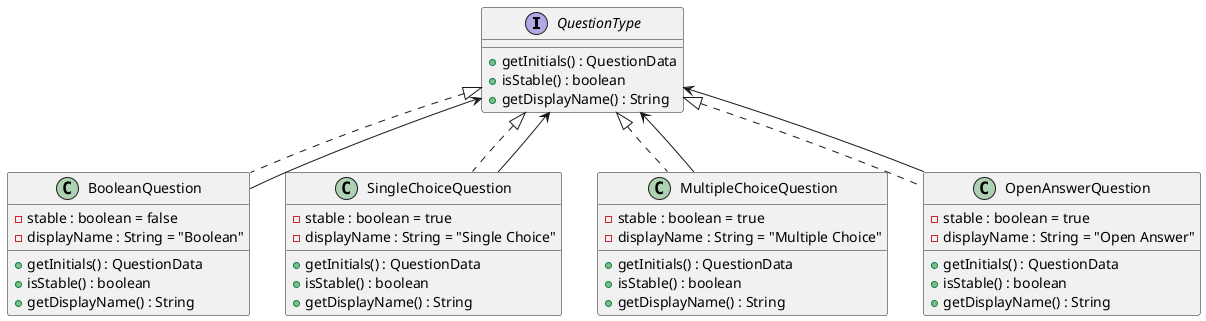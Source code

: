 #Try an interface pattern where every question type is innitiated by QuestionType instead of directly implemented

@startuml

interface QuestionType {
    + getInitials() : QuestionData
    + isStable() : boolean
    + getDisplayName() : String
}



class BooleanQuestion implements QuestionType {
    - stable : boolean = false
    - displayName : String = "Boolean"
    + getInitials() : QuestionData
    + isStable() : boolean
    + getDisplayName() : String
}

class SingleChoiceQuestion implements QuestionType {
    - stable : boolean = true
    - displayName : String = "Single Choice"

    + getInitials() : QuestionData
    + isStable() : boolean
    + getDisplayName() : String
}

class MultipleChoiceQuestion implements QuestionType {
    - stable : boolean = true
    - displayName : String = "Multiple Choice"

    + getInitials() : QuestionData
    + isStable() : boolean
    + getDisplayName() : String
}

class OpenAnswerQuestion implements QuestionType {
    - stable : boolean = true
    - displayName : String = "Open Answer"
    + getInitials() : QuestionData
    + isStable() : boolean
    + getDisplayName() : String
}






QuestionType <-- BooleanQuestion
QuestionType <-- SingleChoiceQuestion
QuestionType <-- MultipleChoiceQuestion
QuestionType <-- OpenAnswerQuestion

@enduml
